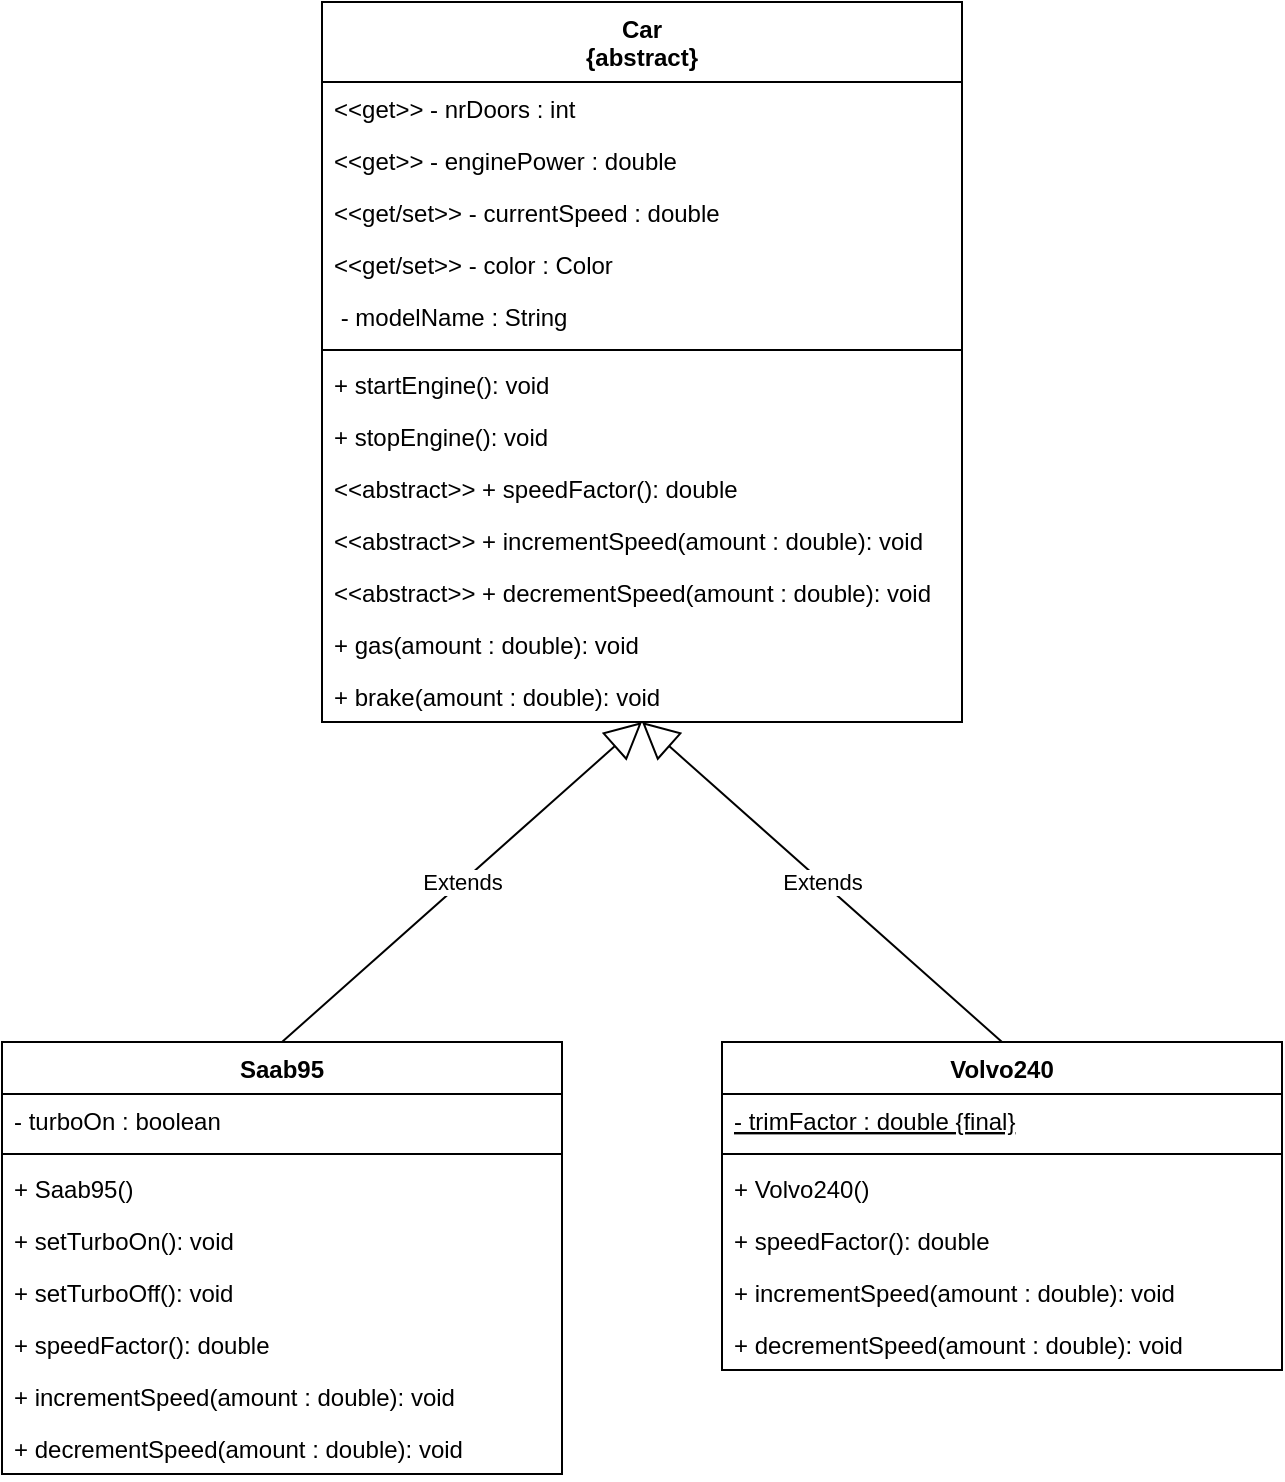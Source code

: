 <mxfile version="13.9.2" type="github">
  <diagram id="2NLAQfjMVQf5bQiWlO7l" name="Page-1">
    <mxGraphModel dx="1022" dy="450" grid="1" gridSize="10" guides="1" tooltips="1" connect="1" arrows="1" fold="1" page="1" pageScale="1" pageWidth="827" pageHeight="1169" math="0" shadow="0">
      <root>
        <mxCell id="0" />
        <mxCell id="1" parent="0" />
        <mxCell id="RQZfkpI_TTbaAr5q2NUp-1" value="Car&#xa;{abstract}&#xa;" style="swimlane;fontStyle=1;align=center;verticalAlign=top;childLayout=stackLayout;horizontal=1;startSize=40;horizontalStack=0;resizeParent=1;resizeParentMax=0;resizeLast=0;collapsible=1;marginBottom=0;" parent="1" vertex="1">
          <mxGeometry x="240" width="320" height="360" as="geometry" />
        </mxCell>
        <mxCell id="RQZfkpI_TTbaAr5q2NUp-2" value="&lt;&lt;get&gt;&gt; - nrDoors : int" style="text;strokeColor=none;fillColor=none;align=left;verticalAlign=top;spacingLeft=4;spacingRight=4;overflow=hidden;rotatable=0;points=[[0,0.5],[1,0.5]];portConstraint=eastwest;" parent="RQZfkpI_TTbaAr5q2NUp-1" vertex="1">
          <mxGeometry y="40" width="320" height="26" as="geometry" />
        </mxCell>
        <mxCell id="RQZfkpI_TTbaAr5q2NUp-3" value="&lt;&lt;get&gt;&gt; - enginePower : double" style="text;strokeColor=none;fillColor=none;align=left;verticalAlign=top;spacingLeft=4;spacingRight=4;overflow=hidden;rotatable=0;points=[[0,0.5],[1,0.5]];portConstraint=eastwest;" parent="RQZfkpI_TTbaAr5q2NUp-1" vertex="1">
          <mxGeometry y="66" width="320" height="26" as="geometry" />
        </mxCell>
        <mxCell id="RQZfkpI_TTbaAr5q2NUp-4" value="&lt;&lt;get/set&gt;&gt; - currentSpeed : double" style="text;strokeColor=none;fillColor=none;align=left;verticalAlign=top;spacingLeft=4;spacingRight=4;overflow=hidden;rotatable=0;points=[[0,0.5],[1,0.5]];portConstraint=eastwest;" parent="RQZfkpI_TTbaAr5q2NUp-1" vertex="1">
          <mxGeometry y="92" width="320" height="26" as="geometry" />
        </mxCell>
        <mxCell id="RQZfkpI_TTbaAr5q2NUp-5" value="&lt;&lt;get/set&gt;&gt; - color : Color" style="text;strokeColor=none;fillColor=none;align=left;verticalAlign=top;spacingLeft=4;spacingRight=4;overflow=hidden;rotatable=0;points=[[0,0.5],[1,0.5]];portConstraint=eastwest;" parent="RQZfkpI_TTbaAr5q2NUp-1" vertex="1">
          <mxGeometry y="118" width="320" height="26" as="geometry" />
        </mxCell>
        <mxCell id="RQZfkpI_TTbaAr5q2NUp-6" value=" - modelName : String" style="text;strokeColor=none;fillColor=none;align=left;verticalAlign=top;spacingLeft=4;spacingRight=4;overflow=hidden;rotatable=0;points=[[0,0.5],[1,0.5]];portConstraint=eastwest;" parent="RQZfkpI_TTbaAr5q2NUp-1" vertex="1">
          <mxGeometry y="144" width="320" height="26" as="geometry" />
        </mxCell>
        <mxCell id="RQZfkpI_TTbaAr5q2NUp-7" value="" style="line;strokeWidth=1;fillColor=none;align=left;verticalAlign=middle;spacingTop=-1;spacingLeft=3;spacingRight=3;rotatable=0;labelPosition=right;points=[];portConstraint=eastwest;" parent="RQZfkpI_TTbaAr5q2NUp-1" vertex="1">
          <mxGeometry y="170" width="320" height="8" as="geometry" />
        </mxCell>
        <mxCell id="RQZfkpI_TTbaAr5q2NUp-8" value="+ startEngine(): void" style="text;strokeColor=none;fillColor=none;align=left;verticalAlign=top;spacingLeft=4;spacingRight=4;overflow=hidden;rotatable=0;points=[[0,0.5],[1,0.5]];portConstraint=eastwest;" parent="RQZfkpI_TTbaAr5q2NUp-1" vertex="1">
          <mxGeometry y="178" width="320" height="26" as="geometry" />
        </mxCell>
        <mxCell id="RQZfkpI_TTbaAr5q2NUp-9" value="+ stopEngine(): void" style="text;strokeColor=none;fillColor=none;align=left;verticalAlign=top;spacingLeft=4;spacingRight=4;overflow=hidden;rotatable=0;points=[[0,0.5],[1,0.5]];portConstraint=eastwest;" parent="RQZfkpI_TTbaAr5q2NUp-1" vertex="1">
          <mxGeometry y="204" width="320" height="26" as="geometry" />
        </mxCell>
        <mxCell id="RQZfkpI_TTbaAr5q2NUp-10" value="&lt;&lt;abstract&gt;&gt; + speedFactor(): double" style="text;strokeColor=none;fillColor=none;align=left;verticalAlign=top;spacingLeft=4;spacingRight=4;overflow=hidden;rotatable=0;points=[[0,0.5],[1,0.5]];portConstraint=eastwest;" parent="RQZfkpI_TTbaAr5q2NUp-1" vertex="1">
          <mxGeometry y="230" width="320" height="26" as="geometry" />
        </mxCell>
        <mxCell id="RQZfkpI_TTbaAr5q2NUp-11" value="&lt;&lt;abstract&gt;&gt; + incrementSpeed(amount : double): void" style="text;strokeColor=none;fillColor=none;align=left;verticalAlign=top;spacingLeft=4;spacingRight=4;overflow=hidden;rotatable=0;points=[[0,0.5],[1,0.5]];portConstraint=eastwest;" parent="RQZfkpI_TTbaAr5q2NUp-1" vertex="1">
          <mxGeometry y="256" width="320" height="26" as="geometry" />
        </mxCell>
        <mxCell id="RQZfkpI_TTbaAr5q2NUp-12" value="&lt;&lt;abstract&gt;&gt; + decrementSpeed(amount : double): void" style="text;strokeColor=none;fillColor=none;align=left;verticalAlign=top;spacingLeft=4;spacingRight=4;overflow=hidden;rotatable=0;points=[[0,0.5],[1,0.5]];portConstraint=eastwest;" parent="RQZfkpI_TTbaAr5q2NUp-1" vertex="1">
          <mxGeometry y="282" width="320" height="26" as="geometry" />
        </mxCell>
        <mxCell id="RQZfkpI_TTbaAr5q2NUp-13" value="+ gas(amount : double): void" style="text;strokeColor=none;fillColor=none;align=left;verticalAlign=top;spacingLeft=4;spacingRight=4;overflow=hidden;rotatable=0;points=[[0,0.5],[1,0.5]];portConstraint=eastwest;" parent="RQZfkpI_TTbaAr5q2NUp-1" vertex="1">
          <mxGeometry y="308" width="320" height="26" as="geometry" />
        </mxCell>
        <mxCell id="RQZfkpI_TTbaAr5q2NUp-14" value="+ brake(amount : double): void" style="text;strokeColor=none;fillColor=none;align=left;verticalAlign=top;spacingLeft=4;spacingRight=4;overflow=hidden;rotatable=0;points=[[0,0.5],[1,0.5]];portConstraint=eastwest;" parent="RQZfkpI_TTbaAr5q2NUp-1" vertex="1">
          <mxGeometry y="334" width="320" height="26" as="geometry" />
        </mxCell>
        <mxCell id="RQZfkpI_TTbaAr5q2NUp-15" value="Saab95" style="swimlane;fontStyle=1;align=center;verticalAlign=top;childLayout=stackLayout;horizontal=1;startSize=26;horizontalStack=0;resizeParent=1;resizeParentMax=0;resizeLast=0;collapsible=1;marginBottom=0;" parent="1" vertex="1">
          <mxGeometry x="80" y="520" width="280" height="216" as="geometry" />
        </mxCell>
        <mxCell id="RQZfkpI_TTbaAr5q2NUp-16" value="- turboOn : boolean" style="text;strokeColor=none;fillColor=none;align=left;verticalAlign=top;spacingLeft=4;spacingRight=4;overflow=hidden;rotatable=0;points=[[0,0.5],[1,0.5]];portConstraint=eastwest;fontStyle=0" parent="RQZfkpI_TTbaAr5q2NUp-15" vertex="1">
          <mxGeometry y="26" width="280" height="26" as="geometry" />
        </mxCell>
        <mxCell id="RQZfkpI_TTbaAr5q2NUp-22" value="" style="line;strokeWidth=1;fillColor=none;align=left;verticalAlign=middle;spacingTop=-1;spacingLeft=3;spacingRight=3;rotatable=0;labelPosition=right;points=[];portConstraint=eastwest;" parent="RQZfkpI_TTbaAr5q2NUp-15" vertex="1">
          <mxGeometry y="52" width="280" height="8" as="geometry" />
        </mxCell>
        <mxCell id="RQZfkpI_TTbaAr5q2NUp-23" value="+ Saab95()" style="text;strokeColor=none;fillColor=none;align=left;verticalAlign=top;spacingLeft=4;spacingRight=4;overflow=hidden;rotatable=0;points=[[0,0.5],[1,0.5]];portConstraint=eastwest;" parent="RQZfkpI_TTbaAr5q2NUp-15" vertex="1">
          <mxGeometry y="60" width="280" height="26" as="geometry" />
        </mxCell>
        <mxCell id="RQZfkpI_TTbaAr5q2NUp-48" value="+ setTurboOn(): void" style="text;strokeColor=none;fillColor=none;align=left;verticalAlign=top;spacingLeft=4;spacingRight=4;overflow=hidden;rotatable=0;points=[[0,0.5],[1,0.5]];portConstraint=eastwest;" parent="RQZfkpI_TTbaAr5q2NUp-15" vertex="1">
          <mxGeometry y="86" width="280" height="26" as="geometry" />
        </mxCell>
        <mxCell id="RQZfkpI_TTbaAr5q2NUp-24" value="+ setTurboOff(): void" style="text;strokeColor=none;fillColor=none;align=left;verticalAlign=top;spacingLeft=4;spacingRight=4;overflow=hidden;rotatable=0;points=[[0,0.5],[1,0.5]];portConstraint=eastwest;" parent="RQZfkpI_TTbaAr5q2NUp-15" vertex="1">
          <mxGeometry y="112" width="280" height="26" as="geometry" />
        </mxCell>
        <mxCell id="RQZfkpI_TTbaAr5q2NUp-27" value="+ speedFactor(): double" style="text;strokeColor=none;fillColor=none;align=left;verticalAlign=top;spacingLeft=4;spacingRight=4;overflow=hidden;rotatable=0;points=[[0,0.5],[1,0.5]];portConstraint=eastwest;" parent="RQZfkpI_TTbaAr5q2NUp-15" vertex="1">
          <mxGeometry y="138" width="280" height="26" as="geometry" />
        </mxCell>
        <mxCell id="RQZfkpI_TTbaAr5q2NUp-28" value="+ incrementSpeed(amount : double): void" style="text;strokeColor=none;fillColor=none;align=left;verticalAlign=top;spacingLeft=4;spacingRight=4;overflow=hidden;rotatable=0;points=[[0,0.5],[1,0.5]];portConstraint=eastwest;" parent="RQZfkpI_TTbaAr5q2NUp-15" vertex="1">
          <mxGeometry y="164" width="280" height="26" as="geometry" />
        </mxCell>
        <mxCell id="RQZfkpI_TTbaAr5q2NUp-29" value="+ decrementSpeed(amount : double): void" style="text;strokeColor=none;fillColor=none;align=left;verticalAlign=top;spacingLeft=4;spacingRight=4;overflow=hidden;rotatable=0;points=[[0,0.5],[1,0.5]];portConstraint=eastwest;" parent="RQZfkpI_TTbaAr5q2NUp-15" vertex="1">
          <mxGeometry y="190" width="280" height="26" as="geometry" />
        </mxCell>
        <mxCell id="RQZfkpI_TTbaAr5q2NUp-32" value="Volvo240" style="swimlane;fontStyle=1;align=center;verticalAlign=top;childLayout=stackLayout;horizontal=1;startSize=26;horizontalStack=0;resizeParent=1;resizeParentMax=0;resizeLast=0;collapsible=1;marginBottom=0;" parent="1" vertex="1">
          <mxGeometry x="440" y="520" width="280" height="164" as="geometry" />
        </mxCell>
        <mxCell id="RQZfkpI_TTbaAr5q2NUp-33" value="- trimFactor : double {final}" style="text;strokeColor=none;fillColor=none;align=left;verticalAlign=top;spacingLeft=4;spacingRight=4;overflow=hidden;rotatable=0;points=[[0,0.5],[1,0.5]];portConstraint=eastwest;fontStyle=4" parent="RQZfkpI_TTbaAr5q2NUp-32" vertex="1">
          <mxGeometry y="26" width="280" height="26" as="geometry" />
        </mxCell>
        <mxCell id="RQZfkpI_TTbaAr5q2NUp-39" value="" style="line;strokeWidth=1;fillColor=none;align=left;verticalAlign=middle;spacingTop=-1;spacingLeft=3;spacingRight=3;rotatable=0;labelPosition=right;points=[];portConstraint=eastwest;" parent="RQZfkpI_TTbaAr5q2NUp-32" vertex="1">
          <mxGeometry y="52" width="280" height="8" as="geometry" />
        </mxCell>
        <mxCell id="RQZfkpI_TTbaAr5q2NUp-40" value="+ Volvo240()" style="text;strokeColor=none;fillColor=none;align=left;verticalAlign=top;spacingLeft=4;spacingRight=4;overflow=hidden;rotatable=0;points=[[0,0.5],[1,0.5]];portConstraint=eastwest;" parent="RQZfkpI_TTbaAr5q2NUp-32" vertex="1">
          <mxGeometry y="60" width="280" height="26" as="geometry" />
        </mxCell>
        <mxCell id="RQZfkpI_TTbaAr5q2NUp-43" value="+ speedFactor(): double" style="text;strokeColor=none;fillColor=none;align=left;verticalAlign=top;spacingLeft=4;spacingRight=4;overflow=hidden;rotatable=0;points=[[0,0.5],[1,0.5]];portConstraint=eastwest;" parent="RQZfkpI_TTbaAr5q2NUp-32" vertex="1">
          <mxGeometry y="86" width="280" height="26" as="geometry" />
        </mxCell>
        <mxCell id="RQZfkpI_TTbaAr5q2NUp-44" value="+ incrementSpeed(amount : double): void" style="text;strokeColor=none;fillColor=none;align=left;verticalAlign=top;spacingLeft=4;spacingRight=4;overflow=hidden;rotatable=0;points=[[0,0.5],[1,0.5]];portConstraint=eastwest;" parent="RQZfkpI_TTbaAr5q2NUp-32" vertex="1">
          <mxGeometry y="112" width="280" height="26" as="geometry" />
        </mxCell>
        <mxCell id="RQZfkpI_TTbaAr5q2NUp-45" value="+ decrementSpeed(amount : double): void" style="text;strokeColor=none;fillColor=none;align=left;verticalAlign=top;spacingLeft=4;spacingRight=4;overflow=hidden;rotatable=0;points=[[0,0.5],[1,0.5]];portConstraint=eastwest;" parent="RQZfkpI_TTbaAr5q2NUp-32" vertex="1">
          <mxGeometry y="138" width="280" height="26" as="geometry" />
        </mxCell>
        <mxCell id="RQZfkpI_TTbaAr5q2NUp-54" value="Extends" style="endArrow=block;endSize=16;endFill=0;html=1;exitX=0.5;exitY=0;exitDx=0;exitDy=0;entryX=0.5;entryY=1;entryDx=0;entryDy=0;entryPerimeter=0;" parent="1" source="RQZfkpI_TTbaAr5q2NUp-15" target="RQZfkpI_TTbaAr5q2NUp-14" edge="1">
          <mxGeometry width="160" relative="1" as="geometry">
            <mxPoint x="360" y="530" as="sourcePoint" />
            <mxPoint x="400" y="370" as="targetPoint" />
          </mxGeometry>
        </mxCell>
        <mxCell id="RQZfkpI_TTbaAr5q2NUp-55" value="Extends" style="endArrow=block;endSize=16;endFill=0;html=1;exitX=0.5;exitY=0;exitDx=0;exitDy=0;" parent="1" source="RQZfkpI_TTbaAr5q2NUp-32" edge="1">
          <mxGeometry width="160" relative="1" as="geometry">
            <mxPoint x="360" y="530" as="sourcePoint" />
            <mxPoint x="400" y="360" as="targetPoint" />
          </mxGeometry>
        </mxCell>
      </root>
    </mxGraphModel>
  </diagram>
</mxfile>
